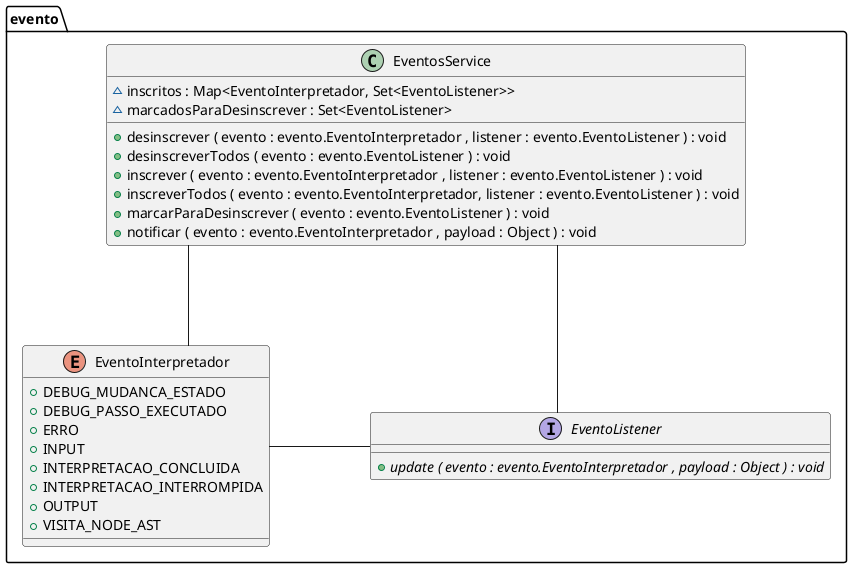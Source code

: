 @startuml

top to bottom direction 
skinparam linetype ortho
skinparam ParticipantPadding 10
skinparam BoxPadding 10
skinparam Nodesep 100
skinparam Ranksep 100


enum evento.EventoInterpretador {
	{field} +DEBUG_MUDANCA_ESTADO
	{field} +DEBUG_PASSO_EXECUTADO
	{field} +ERRO
	{field} +INPUT
	{field} +INTERPRETACAO_CONCLUIDA
	{field} +INTERPRETACAO_INTERROMPIDA
	{field} +OUTPUT
	{field} +VISITA_NODE_AST
}


interface evento.EventoListener {
	{method}  {abstract} +update ( evento : evento.EventoInterpretador , payload : Object ) : void
}


class evento.EventosService {
	{field} ~inscritos : Map<EventoInterpretador, Set<EventoListener>>
    {field} ~marcadosParaDesinscrever : Set<EventoListener>
	{method} +desinscrever ( evento : evento.EventoInterpretador , listener : evento.EventoListener ) : void
	{method} +desinscreverTodos ( evento : evento.EventoListener ) : void
	{method} +inscrever ( evento : evento.EventoInterpretador , listener : evento.EventoListener ) : void
	{method} +inscreverTodos ( evento : evento.EventoInterpretador, listener : evento.EventoListener ) : void
	{method} +marcarParaDesinscrever ( evento : evento.EventoListener ) : void
	{method} +notificar ( evento : evento.EventoInterpretador , payload : Object ) : void
}



evento.EventosService -- evento.EventoInterpretador
evento.EventoListener -left- evento.EventoInterpretador
evento.EventosService -- evento.EventoListener  

@enduml
